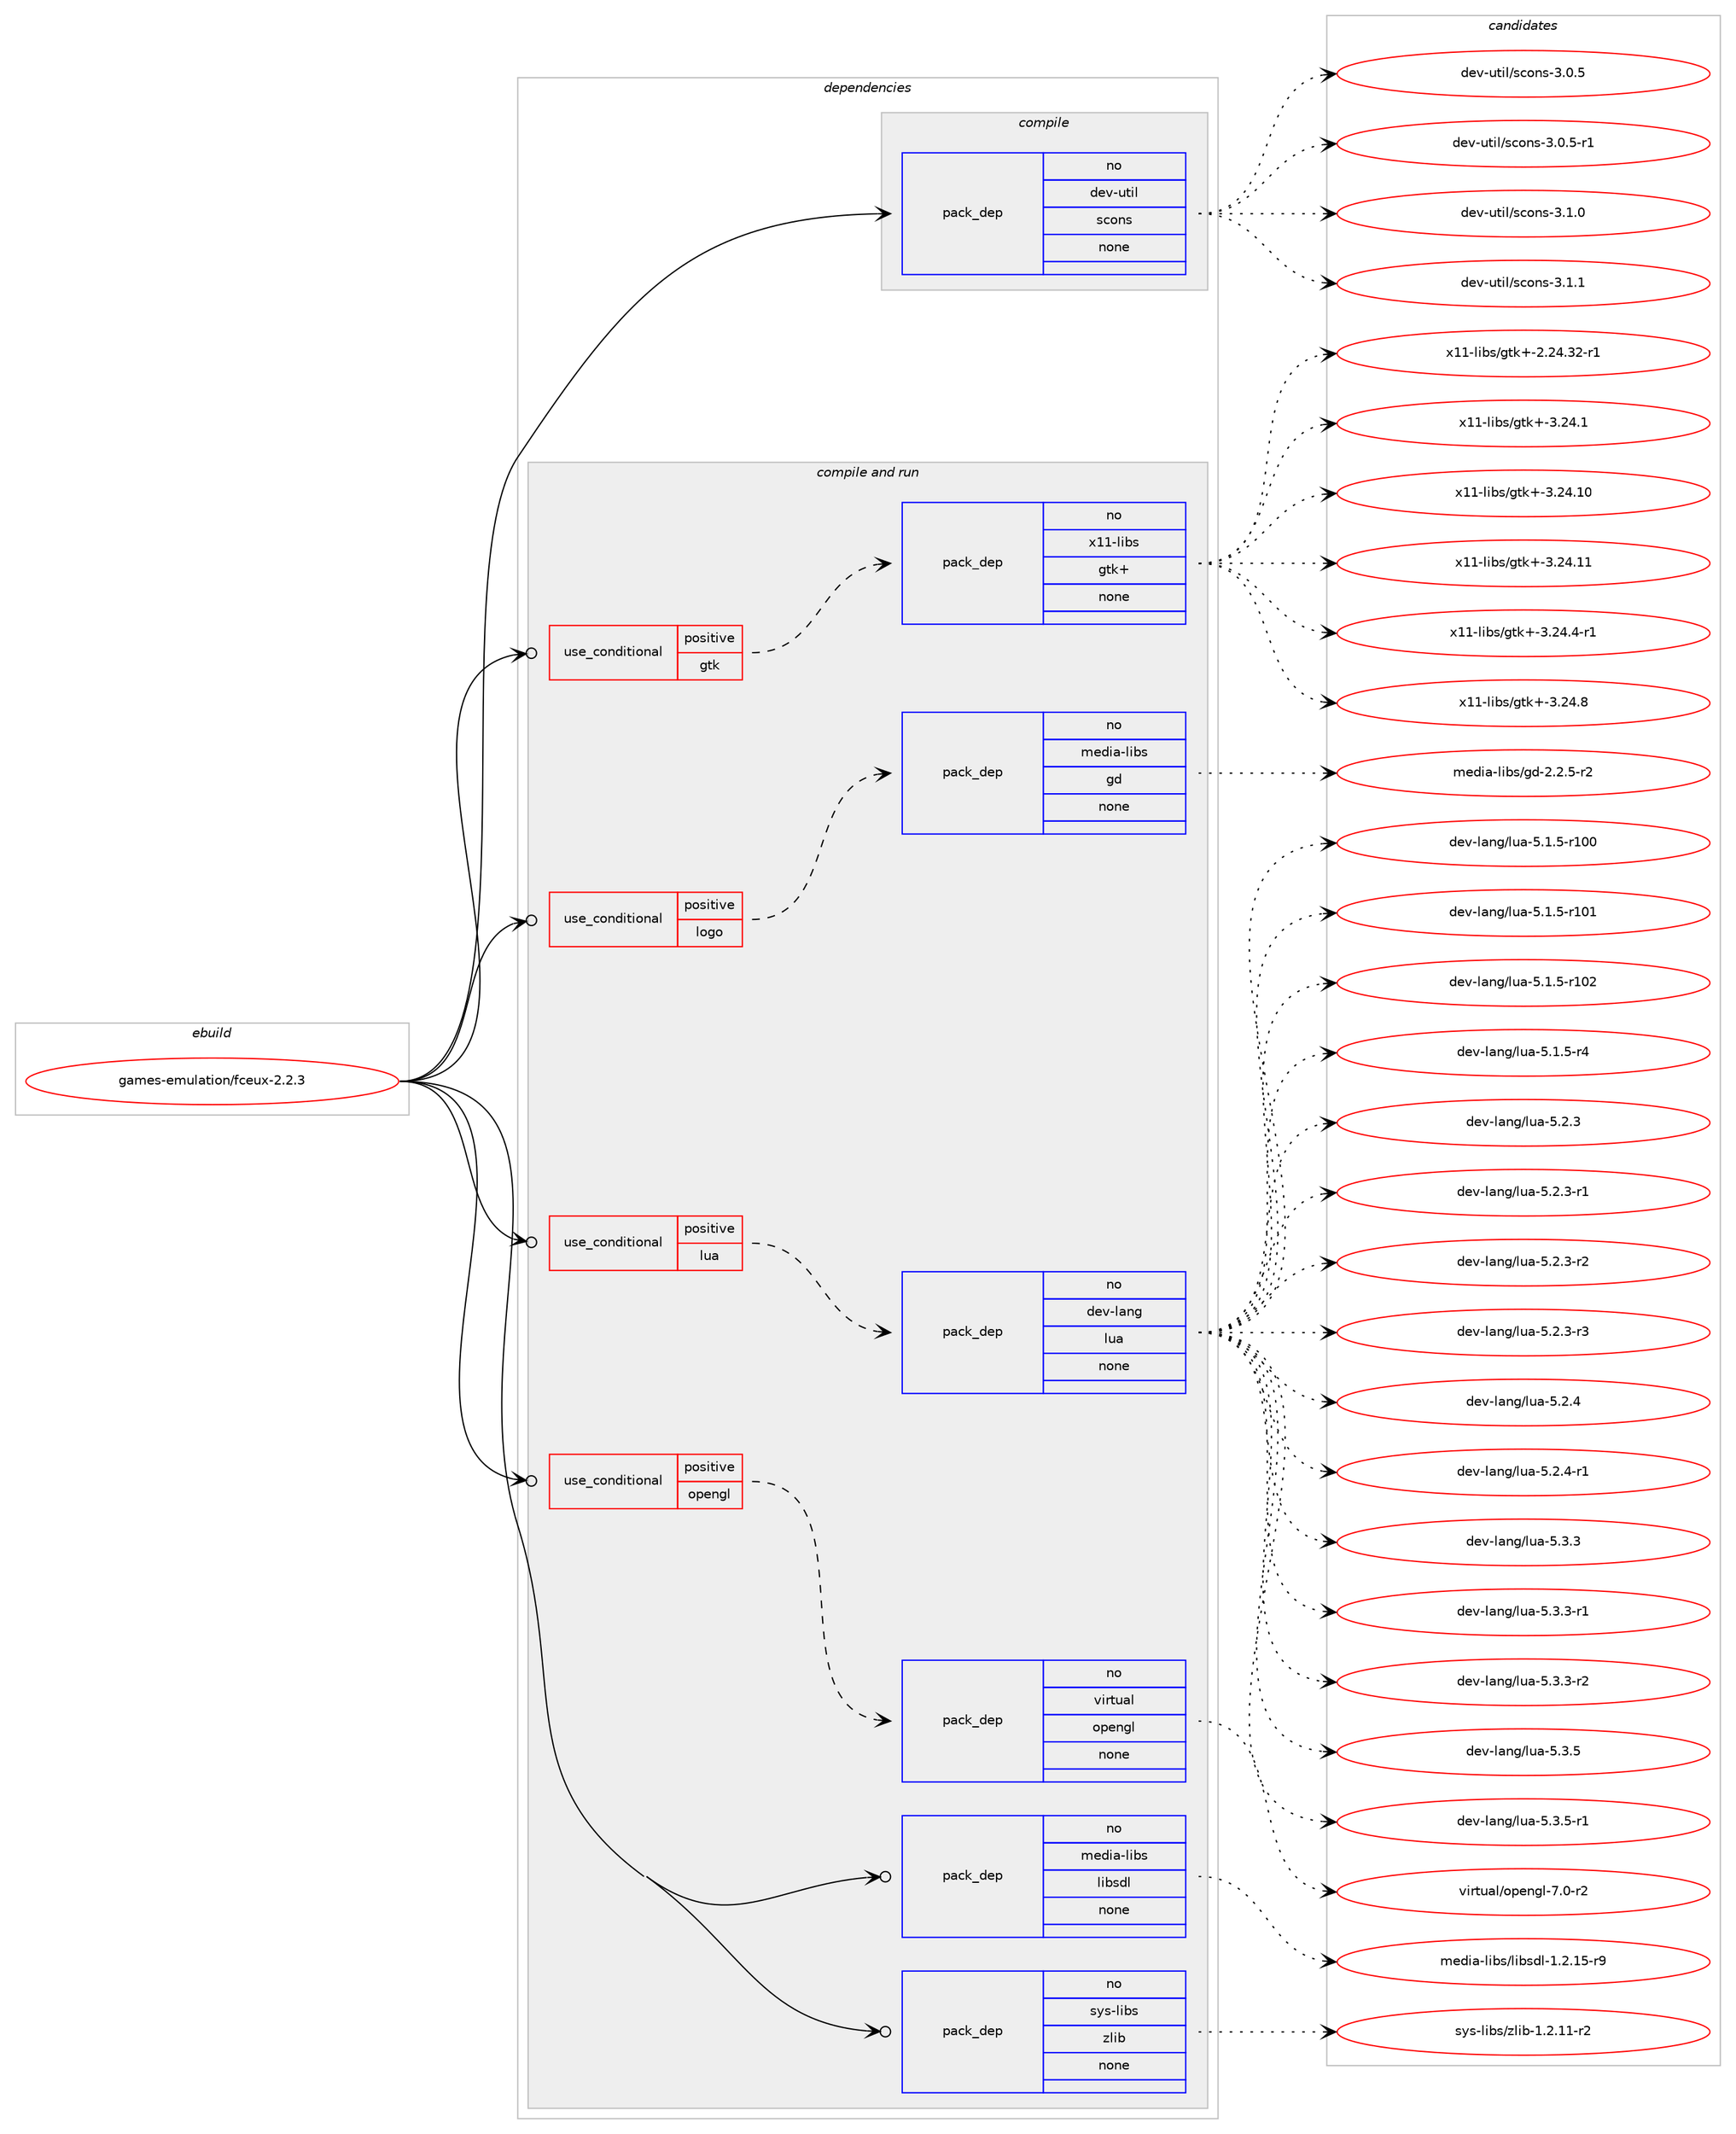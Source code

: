 digraph prolog {

# *************
# Graph options
# *************

newrank=true;
concentrate=true;
compound=true;
graph [rankdir=LR,fontname=Helvetica,fontsize=10,ranksep=1.5];#, ranksep=2.5, nodesep=0.2];
edge  [arrowhead=vee];
node  [fontname=Helvetica,fontsize=10];

# **********
# The ebuild
# **********

subgraph cluster_leftcol {
color=gray;
rank=same;
label=<<i>ebuild</i>>;
id [label="games-emulation/fceux-2.2.3", color=red, width=4, href="../games-emulation/fceux-2.2.3.svg"];
}

# ****************
# The dependencies
# ****************

subgraph cluster_midcol {
color=gray;
label=<<i>dependencies</i>>;
subgraph cluster_compile {
fillcolor="#eeeeee";
style=filled;
label=<<i>compile</i>>;
subgraph pack541495 {
dependency738138 [label=<<TABLE BORDER="0" CELLBORDER="1" CELLSPACING="0" CELLPADDING="4" WIDTH="220"><TR><TD ROWSPAN="6" CELLPADDING="30">pack_dep</TD></TR><TR><TD WIDTH="110">no</TD></TR><TR><TD>dev-util</TD></TR><TR><TD>scons</TD></TR><TR><TD>none</TD></TR><TR><TD></TD></TR></TABLE>>, shape=none, color=blue];
}
id:e -> dependency738138:w [weight=20,style="solid",arrowhead="vee"];
}
subgraph cluster_compileandrun {
fillcolor="#eeeeee";
style=filled;
label=<<i>compile and run</i>>;
subgraph cond184331 {
dependency738139 [label=<<TABLE BORDER="0" CELLBORDER="1" CELLSPACING="0" CELLPADDING="4"><TR><TD ROWSPAN="3" CELLPADDING="10">use_conditional</TD></TR><TR><TD>positive</TD></TR><TR><TD>gtk</TD></TR></TABLE>>, shape=none, color=red];
subgraph pack541496 {
dependency738140 [label=<<TABLE BORDER="0" CELLBORDER="1" CELLSPACING="0" CELLPADDING="4" WIDTH="220"><TR><TD ROWSPAN="6" CELLPADDING="30">pack_dep</TD></TR><TR><TD WIDTH="110">no</TD></TR><TR><TD>x11-libs</TD></TR><TR><TD>gtk+</TD></TR><TR><TD>none</TD></TR><TR><TD></TD></TR></TABLE>>, shape=none, color=blue];
}
dependency738139:e -> dependency738140:w [weight=20,style="dashed",arrowhead="vee"];
}
id:e -> dependency738139:w [weight=20,style="solid",arrowhead="odotvee"];
subgraph cond184332 {
dependency738141 [label=<<TABLE BORDER="0" CELLBORDER="1" CELLSPACING="0" CELLPADDING="4"><TR><TD ROWSPAN="3" CELLPADDING="10">use_conditional</TD></TR><TR><TD>positive</TD></TR><TR><TD>logo</TD></TR></TABLE>>, shape=none, color=red];
subgraph pack541497 {
dependency738142 [label=<<TABLE BORDER="0" CELLBORDER="1" CELLSPACING="0" CELLPADDING="4" WIDTH="220"><TR><TD ROWSPAN="6" CELLPADDING="30">pack_dep</TD></TR><TR><TD WIDTH="110">no</TD></TR><TR><TD>media-libs</TD></TR><TR><TD>gd</TD></TR><TR><TD>none</TD></TR><TR><TD></TD></TR></TABLE>>, shape=none, color=blue];
}
dependency738141:e -> dependency738142:w [weight=20,style="dashed",arrowhead="vee"];
}
id:e -> dependency738141:w [weight=20,style="solid",arrowhead="odotvee"];
subgraph cond184333 {
dependency738143 [label=<<TABLE BORDER="0" CELLBORDER="1" CELLSPACING="0" CELLPADDING="4"><TR><TD ROWSPAN="3" CELLPADDING="10">use_conditional</TD></TR><TR><TD>positive</TD></TR><TR><TD>lua</TD></TR></TABLE>>, shape=none, color=red];
subgraph pack541498 {
dependency738144 [label=<<TABLE BORDER="0" CELLBORDER="1" CELLSPACING="0" CELLPADDING="4" WIDTH="220"><TR><TD ROWSPAN="6" CELLPADDING="30">pack_dep</TD></TR><TR><TD WIDTH="110">no</TD></TR><TR><TD>dev-lang</TD></TR><TR><TD>lua</TD></TR><TR><TD>none</TD></TR><TR><TD></TD></TR></TABLE>>, shape=none, color=blue];
}
dependency738143:e -> dependency738144:w [weight=20,style="dashed",arrowhead="vee"];
}
id:e -> dependency738143:w [weight=20,style="solid",arrowhead="odotvee"];
subgraph cond184334 {
dependency738145 [label=<<TABLE BORDER="0" CELLBORDER="1" CELLSPACING="0" CELLPADDING="4"><TR><TD ROWSPAN="3" CELLPADDING="10">use_conditional</TD></TR><TR><TD>positive</TD></TR><TR><TD>opengl</TD></TR></TABLE>>, shape=none, color=red];
subgraph pack541499 {
dependency738146 [label=<<TABLE BORDER="0" CELLBORDER="1" CELLSPACING="0" CELLPADDING="4" WIDTH="220"><TR><TD ROWSPAN="6" CELLPADDING="30">pack_dep</TD></TR><TR><TD WIDTH="110">no</TD></TR><TR><TD>virtual</TD></TR><TR><TD>opengl</TD></TR><TR><TD>none</TD></TR><TR><TD></TD></TR></TABLE>>, shape=none, color=blue];
}
dependency738145:e -> dependency738146:w [weight=20,style="dashed",arrowhead="vee"];
}
id:e -> dependency738145:w [weight=20,style="solid",arrowhead="odotvee"];
subgraph pack541500 {
dependency738147 [label=<<TABLE BORDER="0" CELLBORDER="1" CELLSPACING="0" CELLPADDING="4" WIDTH="220"><TR><TD ROWSPAN="6" CELLPADDING="30">pack_dep</TD></TR><TR><TD WIDTH="110">no</TD></TR><TR><TD>media-libs</TD></TR><TR><TD>libsdl</TD></TR><TR><TD>none</TD></TR><TR><TD></TD></TR></TABLE>>, shape=none, color=blue];
}
id:e -> dependency738147:w [weight=20,style="solid",arrowhead="odotvee"];
subgraph pack541501 {
dependency738148 [label=<<TABLE BORDER="0" CELLBORDER="1" CELLSPACING="0" CELLPADDING="4" WIDTH="220"><TR><TD ROWSPAN="6" CELLPADDING="30">pack_dep</TD></TR><TR><TD WIDTH="110">no</TD></TR><TR><TD>sys-libs</TD></TR><TR><TD>zlib</TD></TR><TR><TD>none</TD></TR><TR><TD></TD></TR></TABLE>>, shape=none, color=blue];
}
id:e -> dependency738148:w [weight=20,style="solid",arrowhead="odotvee"];
}
subgraph cluster_run {
fillcolor="#eeeeee";
style=filled;
label=<<i>run</i>>;
}
}

# **************
# The candidates
# **************

subgraph cluster_choices {
rank=same;
color=gray;
label=<<i>candidates</i>>;

subgraph choice541495 {
color=black;
nodesep=1;
choice100101118451171161051084711599111110115455146484653 [label="dev-util/scons-3.0.5", color=red, width=4,href="../dev-util/scons-3.0.5.svg"];
choice1001011184511711610510847115991111101154551464846534511449 [label="dev-util/scons-3.0.5-r1", color=red, width=4,href="../dev-util/scons-3.0.5-r1.svg"];
choice100101118451171161051084711599111110115455146494648 [label="dev-util/scons-3.1.0", color=red, width=4,href="../dev-util/scons-3.1.0.svg"];
choice100101118451171161051084711599111110115455146494649 [label="dev-util/scons-3.1.1", color=red, width=4,href="../dev-util/scons-3.1.1.svg"];
dependency738138:e -> choice100101118451171161051084711599111110115455146484653:w [style=dotted,weight="100"];
dependency738138:e -> choice1001011184511711610510847115991111101154551464846534511449:w [style=dotted,weight="100"];
dependency738138:e -> choice100101118451171161051084711599111110115455146494648:w [style=dotted,weight="100"];
dependency738138:e -> choice100101118451171161051084711599111110115455146494649:w [style=dotted,weight="100"];
}
subgraph choice541496 {
color=black;
nodesep=1;
choice12049494510810598115471031161074345504650524651504511449 [label="x11-libs/gtk+-2.24.32-r1", color=red, width=4,href="../x11-libs/gtk+-2.24.32-r1.svg"];
choice12049494510810598115471031161074345514650524649 [label="x11-libs/gtk+-3.24.1", color=red, width=4,href="../x11-libs/gtk+-3.24.1.svg"];
choice1204949451081059811547103116107434551465052464948 [label="x11-libs/gtk+-3.24.10", color=red, width=4,href="../x11-libs/gtk+-3.24.10.svg"];
choice1204949451081059811547103116107434551465052464949 [label="x11-libs/gtk+-3.24.11", color=red, width=4,href="../x11-libs/gtk+-3.24.11.svg"];
choice120494945108105981154710311610743455146505246524511449 [label="x11-libs/gtk+-3.24.4-r1", color=red, width=4,href="../x11-libs/gtk+-3.24.4-r1.svg"];
choice12049494510810598115471031161074345514650524656 [label="x11-libs/gtk+-3.24.8", color=red, width=4,href="../x11-libs/gtk+-3.24.8.svg"];
dependency738140:e -> choice12049494510810598115471031161074345504650524651504511449:w [style=dotted,weight="100"];
dependency738140:e -> choice12049494510810598115471031161074345514650524649:w [style=dotted,weight="100"];
dependency738140:e -> choice1204949451081059811547103116107434551465052464948:w [style=dotted,weight="100"];
dependency738140:e -> choice1204949451081059811547103116107434551465052464949:w [style=dotted,weight="100"];
dependency738140:e -> choice120494945108105981154710311610743455146505246524511449:w [style=dotted,weight="100"];
dependency738140:e -> choice12049494510810598115471031161074345514650524656:w [style=dotted,weight="100"];
}
subgraph choice541497 {
color=black;
nodesep=1;
choice109101100105974510810598115471031004550465046534511450 [label="media-libs/gd-2.2.5-r2", color=red, width=4,href="../media-libs/gd-2.2.5-r2.svg"];
dependency738142:e -> choice109101100105974510810598115471031004550465046534511450:w [style=dotted,weight="100"];
}
subgraph choice541498 {
color=black;
nodesep=1;
choice1001011184510897110103471081179745534649465345114494848 [label="dev-lang/lua-5.1.5-r100", color=red, width=4,href="../dev-lang/lua-5.1.5-r100.svg"];
choice1001011184510897110103471081179745534649465345114494849 [label="dev-lang/lua-5.1.5-r101", color=red, width=4,href="../dev-lang/lua-5.1.5-r101.svg"];
choice1001011184510897110103471081179745534649465345114494850 [label="dev-lang/lua-5.1.5-r102", color=red, width=4,href="../dev-lang/lua-5.1.5-r102.svg"];
choice100101118451089711010347108117974553464946534511452 [label="dev-lang/lua-5.1.5-r4", color=red, width=4,href="../dev-lang/lua-5.1.5-r4.svg"];
choice10010111845108971101034710811797455346504651 [label="dev-lang/lua-5.2.3", color=red, width=4,href="../dev-lang/lua-5.2.3.svg"];
choice100101118451089711010347108117974553465046514511449 [label="dev-lang/lua-5.2.3-r1", color=red, width=4,href="../dev-lang/lua-5.2.3-r1.svg"];
choice100101118451089711010347108117974553465046514511450 [label="dev-lang/lua-5.2.3-r2", color=red, width=4,href="../dev-lang/lua-5.2.3-r2.svg"];
choice100101118451089711010347108117974553465046514511451 [label="dev-lang/lua-5.2.3-r3", color=red, width=4,href="../dev-lang/lua-5.2.3-r3.svg"];
choice10010111845108971101034710811797455346504652 [label="dev-lang/lua-5.2.4", color=red, width=4,href="../dev-lang/lua-5.2.4.svg"];
choice100101118451089711010347108117974553465046524511449 [label="dev-lang/lua-5.2.4-r1", color=red, width=4,href="../dev-lang/lua-5.2.4-r1.svg"];
choice10010111845108971101034710811797455346514651 [label="dev-lang/lua-5.3.3", color=red, width=4,href="../dev-lang/lua-5.3.3.svg"];
choice100101118451089711010347108117974553465146514511449 [label="dev-lang/lua-5.3.3-r1", color=red, width=4,href="../dev-lang/lua-5.3.3-r1.svg"];
choice100101118451089711010347108117974553465146514511450 [label="dev-lang/lua-5.3.3-r2", color=red, width=4,href="../dev-lang/lua-5.3.3-r2.svg"];
choice10010111845108971101034710811797455346514653 [label="dev-lang/lua-5.3.5", color=red, width=4,href="../dev-lang/lua-5.3.5.svg"];
choice100101118451089711010347108117974553465146534511449 [label="dev-lang/lua-5.3.5-r1", color=red, width=4,href="../dev-lang/lua-5.3.5-r1.svg"];
dependency738144:e -> choice1001011184510897110103471081179745534649465345114494848:w [style=dotted,weight="100"];
dependency738144:e -> choice1001011184510897110103471081179745534649465345114494849:w [style=dotted,weight="100"];
dependency738144:e -> choice1001011184510897110103471081179745534649465345114494850:w [style=dotted,weight="100"];
dependency738144:e -> choice100101118451089711010347108117974553464946534511452:w [style=dotted,weight="100"];
dependency738144:e -> choice10010111845108971101034710811797455346504651:w [style=dotted,weight="100"];
dependency738144:e -> choice100101118451089711010347108117974553465046514511449:w [style=dotted,weight="100"];
dependency738144:e -> choice100101118451089711010347108117974553465046514511450:w [style=dotted,weight="100"];
dependency738144:e -> choice100101118451089711010347108117974553465046514511451:w [style=dotted,weight="100"];
dependency738144:e -> choice10010111845108971101034710811797455346504652:w [style=dotted,weight="100"];
dependency738144:e -> choice100101118451089711010347108117974553465046524511449:w [style=dotted,weight="100"];
dependency738144:e -> choice10010111845108971101034710811797455346514651:w [style=dotted,weight="100"];
dependency738144:e -> choice100101118451089711010347108117974553465146514511449:w [style=dotted,weight="100"];
dependency738144:e -> choice100101118451089711010347108117974553465146514511450:w [style=dotted,weight="100"];
dependency738144:e -> choice10010111845108971101034710811797455346514653:w [style=dotted,weight="100"];
dependency738144:e -> choice100101118451089711010347108117974553465146534511449:w [style=dotted,weight="100"];
}
subgraph choice541499 {
color=black;
nodesep=1;
choice1181051141161179710847111112101110103108455546484511450 [label="virtual/opengl-7.0-r2", color=red, width=4,href="../virtual/opengl-7.0-r2.svg"];
dependency738146:e -> choice1181051141161179710847111112101110103108455546484511450:w [style=dotted,weight="100"];
}
subgraph choice541500 {
color=black;
nodesep=1;
choice1091011001059745108105981154710810598115100108454946504649534511457 [label="media-libs/libsdl-1.2.15-r9", color=red, width=4,href="../media-libs/libsdl-1.2.15-r9.svg"];
dependency738147:e -> choice1091011001059745108105981154710810598115100108454946504649534511457:w [style=dotted,weight="100"];
}
subgraph choice541501 {
color=black;
nodesep=1;
choice11512111545108105981154712210810598454946504649494511450 [label="sys-libs/zlib-1.2.11-r2", color=red, width=4,href="../sys-libs/zlib-1.2.11-r2.svg"];
dependency738148:e -> choice11512111545108105981154712210810598454946504649494511450:w [style=dotted,weight="100"];
}
}

}
